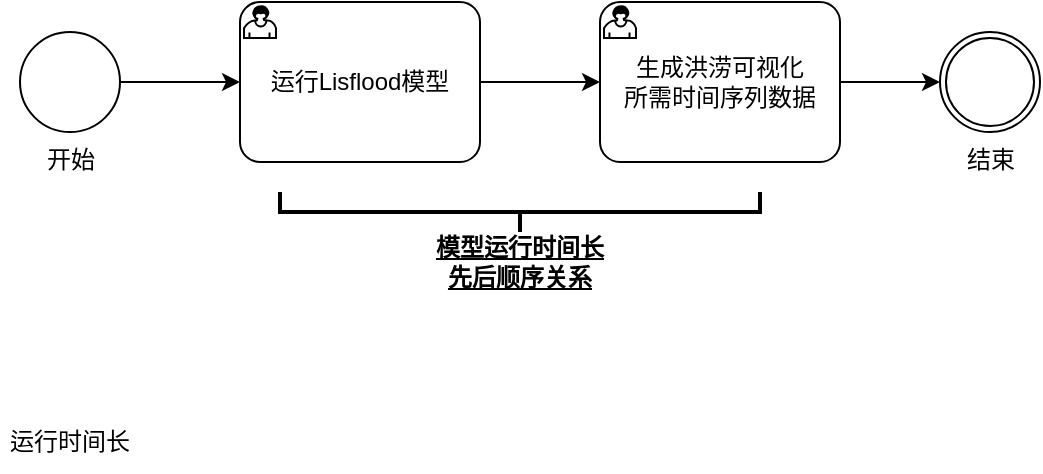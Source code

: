 <mxfile version="24.0.0" type="github">
  <diagram name="第 1 页" id="OzjiZXIuu_ywZxEzUD-4">
    <mxGraphModel dx="1150" dy="674" grid="1" gridSize="10" guides="1" tooltips="1" connect="1" arrows="1" fold="1" page="1" pageScale="1" pageWidth="827" pageHeight="1169" math="0" shadow="0">
      <root>
        <mxCell id="0" />
        <mxCell id="1" parent="0" />
        <mxCell id="WzrB27unxxDF3hPiiffK-10" style="edgeStyle=orthogonalEdgeStyle;rounded=0;orthogonalLoop=1;jettySize=auto;html=1;" edge="1" parent="1" source="WzrB27unxxDF3hPiiffK-3" target="WzrB27unxxDF3hPiiffK-4">
          <mxGeometry relative="1" as="geometry" />
        </mxCell>
        <mxCell id="WzrB27unxxDF3hPiiffK-3" value="运行Lisflood模型" style="points=[[0.25,0,0],[0.5,0,0],[0.75,0,0],[1,0.25,0],[1,0.5,0],[1,0.75,0],[0.75,1,0],[0.5,1,0],[0.25,1,0],[0,0.75,0],[0,0.5,0],[0,0.25,0]];shape=mxgraph.bpmn.task;whiteSpace=wrap;rectStyle=rounded;size=10;html=1;container=1;expand=0;collapsible=0;taskMarker=user;" vertex="1" parent="1">
          <mxGeometry x="210" y="225" width="120" height="80" as="geometry" />
        </mxCell>
        <mxCell id="WzrB27unxxDF3hPiiffK-11" style="edgeStyle=orthogonalEdgeStyle;rounded=0;orthogonalLoop=1;jettySize=auto;html=1;" edge="1" parent="1" source="WzrB27unxxDF3hPiiffK-4" target="WzrB27unxxDF3hPiiffK-6">
          <mxGeometry relative="1" as="geometry" />
        </mxCell>
        <mxCell id="WzrB27unxxDF3hPiiffK-4" value="生成洪涝可视化&lt;div&gt;所需时间序列数据&lt;/div&gt;" style="points=[[0.25,0,0],[0.5,0,0],[0.75,0,0],[1,0.25,0],[1,0.5,0],[1,0.75,0],[0.75,1,0],[0.5,1,0],[0.25,1,0],[0,0.75,0],[0,0.5,0],[0,0.25,0]];shape=mxgraph.bpmn.task;whiteSpace=wrap;rectStyle=rounded;size=10;html=1;container=1;expand=0;collapsible=0;taskMarker=user;" vertex="1" parent="1">
          <mxGeometry x="390" y="225" width="120" height="80" as="geometry" />
        </mxCell>
        <mxCell id="WzrB27unxxDF3hPiiffK-7" style="edgeStyle=orthogonalEdgeStyle;rounded=0;orthogonalLoop=1;jettySize=auto;html=1;" edge="1" parent="1" source="WzrB27unxxDF3hPiiffK-5" target="WzrB27unxxDF3hPiiffK-3">
          <mxGeometry relative="1" as="geometry" />
        </mxCell>
        <mxCell id="WzrB27unxxDF3hPiiffK-5" value="开始" style="points=[[0.145,0.145,0],[0.5,0,0],[0.855,0.145,0],[1,0.5,0],[0.855,0.855,0],[0.5,1,0],[0.145,0.855,0],[0,0.5,0]];shape=mxgraph.bpmn.event;html=1;verticalLabelPosition=bottom;labelBackgroundColor=#ffffff;verticalAlign=top;align=center;perimeter=ellipsePerimeter;outlineConnect=0;aspect=fixed;outline=standard;symbol=general;" vertex="1" parent="1">
          <mxGeometry x="100" y="240" width="50" height="50" as="geometry" />
        </mxCell>
        <mxCell id="WzrB27unxxDF3hPiiffK-6" value="结束" style="points=[[0.145,0.145,0],[0.5,0,0],[0.855,0.145,0],[1,0.5,0],[0.855,0.855,0],[0.5,1,0],[0.145,0.855,0],[0,0.5,0]];shape=mxgraph.bpmn.event;html=1;verticalLabelPosition=bottom;labelBackgroundColor=#ffffff;verticalAlign=top;align=center;perimeter=ellipsePerimeter;outlineConnect=0;aspect=fixed;outline=throwing;symbol=general;" vertex="1" parent="1">
          <mxGeometry x="560" y="240" width="50" height="50" as="geometry" />
        </mxCell>
        <mxCell id="WzrB27unxxDF3hPiiffK-14" value="" style="strokeWidth=2;html=1;shape=mxgraph.flowchart.annotation_2;align=left;labelPosition=right;pointerEvents=1;direction=north;" vertex="1" parent="1">
          <mxGeometry x="230" y="320" width="240" height="20" as="geometry" />
        </mxCell>
        <mxCell id="WzrB27unxxDF3hPiiffK-15" value="模型运行时间长&lt;div&gt;先后顺序关系&lt;/div&gt;" style="text;html=1;align=center;verticalAlign=middle;whiteSpace=wrap;rounded=0;fontStyle=5" vertex="1" parent="1">
          <mxGeometry x="300" y="340" width="100" height="30" as="geometry" />
        </mxCell>
        <mxCell id="WzrB27unxxDF3hPiiffK-16" value="运行时间长" style="text;html=1;align=center;verticalAlign=middle;whiteSpace=wrap;rounded=0;" vertex="1" parent="1">
          <mxGeometry x="90" y="430" width="70" height="30" as="geometry" />
        </mxCell>
      </root>
    </mxGraphModel>
  </diagram>
</mxfile>
